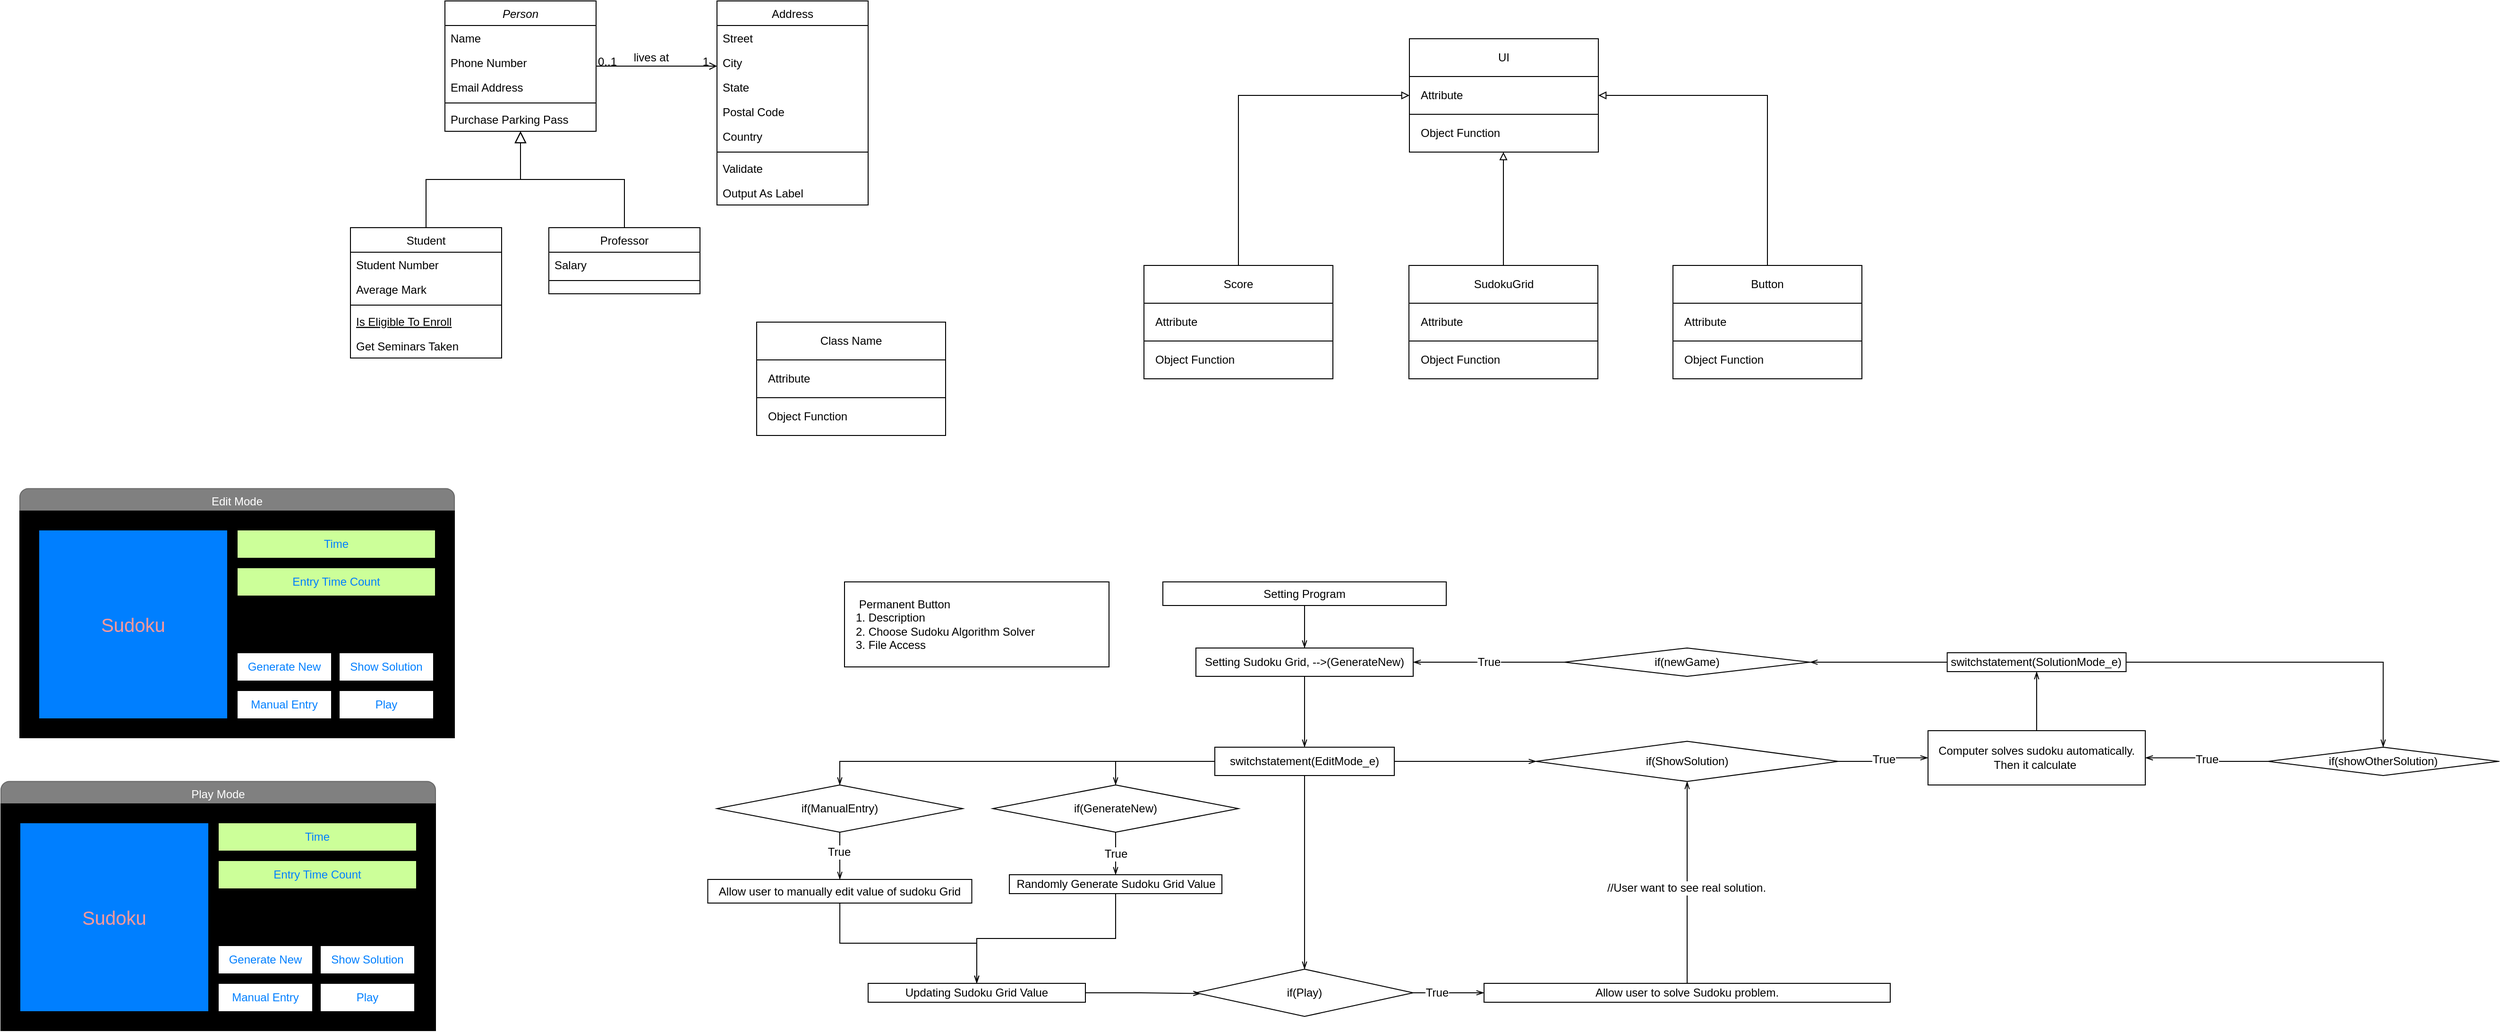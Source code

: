 <mxfile version="17.4.1" type="github">
  <diagram id="C5RBs43oDa-KdzZeNtuy" name="Page-1">
    <mxGraphModel dx="1963" dy="642" grid="1" gridSize="10" guides="1" tooltips="1" connect="1" arrows="1" fold="1" page="1" pageScale="1" pageWidth="827" pageHeight="1169" math="0" shadow="0">
      <root>
        <mxCell id="WIyWlLk6GJQsqaUBKTNV-0" />
        <mxCell id="WIyWlLk6GJQsqaUBKTNV-1" parent="WIyWlLk6GJQsqaUBKTNV-0" />
        <mxCell id="zkfFHV4jXpPFQw0GAbJ--0" value="Person" style="swimlane;fontStyle=2;align=center;verticalAlign=top;childLayout=stackLayout;horizontal=1;startSize=26;horizontalStack=0;resizeParent=1;resizeLast=0;collapsible=1;marginBottom=0;rounded=0;shadow=0;strokeWidth=1;" parent="WIyWlLk6GJQsqaUBKTNV-1" vertex="1">
          <mxGeometry x="220" y="120" width="160" height="138" as="geometry">
            <mxRectangle x="230" y="140" width="160" height="26" as="alternateBounds" />
          </mxGeometry>
        </mxCell>
        <mxCell id="zkfFHV4jXpPFQw0GAbJ--1" value="Name" style="text;align=left;verticalAlign=top;spacingLeft=4;spacingRight=4;overflow=hidden;rotatable=0;points=[[0,0.5],[1,0.5]];portConstraint=eastwest;" parent="zkfFHV4jXpPFQw0GAbJ--0" vertex="1">
          <mxGeometry y="26" width="160" height="26" as="geometry" />
        </mxCell>
        <mxCell id="zkfFHV4jXpPFQw0GAbJ--2" value="Phone Number" style="text;align=left;verticalAlign=top;spacingLeft=4;spacingRight=4;overflow=hidden;rotatable=0;points=[[0,0.5],[1,0.5]];portConstraint=eastwest;rounded=0;shadow=0;html=0;" parent="zkfFHV4jXpPFQw0GAbJ--0" vertex="1">
          <mxGeometry y="52" width="160" height="26" as="geometry" />
        </mxCell>
        <mxCell id="zkfFHV4jXpPFQw0GAbJ--3" value="Email Address" style="text;align=left;verticalAlign=top;spacingLeft=4;spacingRight=4;overflow=hidden;rotatable=0;points=[[0,0.5],[1,0.5]];portConstraint=eastwest;rounded=0;shadow=0;html=0;" parent="zkfFHV4jXpPFQw0GAbJ--0" vertex="1">
          <mxGeometry y="78" width="160" height="26" as="geometry" />
        </mxCell>
        <mxCell id="zkfFHV4jXpPFQw0GAbJ--4" value="" style="line;html=1;strokeWidth=1;align=left;verticalAlign=middle;spacingTop=-1;spacingLeft=3;spacingRight=3;rotatable=0;labelPosition=right;points=[];portConstraint=eastwest;" parent="zkfFHV4jXpPFQw0GAbJ--0" vertex="1">
          <mxGeometry y="104" width="160" height="8" as="geometry" />
        </mxCell>
        <mxCell id="zkfFHV4jXpPFQw0GAbJ--5" value="Purchase Parking Pass" style="text;align=left;verticalAlign=top;spacingLeft=4;spacingRight=4;overflow=hidden;rotatable=0;points=[[0,0.5],[1,0.5]];portConstraint=eastwest;" parent="zkfFHV4jXpPFQw0GAbJ--0" vertex="1">
          <mxGeometry y="112" width="160" height="26" as="geometry" />
        </mxCell>
        <mxCell id="zkfFHV4jXpPFQw0GAbJ--6" value="Student" style="swimlane;fontStyle=0;align=center;verticalAlign=top;childLayout=stackLayout;horizontal=1;startSize=26;horizontalStack=0;resizeParent=1;resizeLast=0;collapsible=1;marginBottom=0;rounded=0;shadow=0;strokeWidth=1;" parent="WIyWlLk6GJQsqaUBKTNV-1" vertex="1">
          <mxGeometry x="120" y="360" width="160" height="138" as="geometry">
            <mxRectangle x="130" y="380" width="160" height="26" as="alternateBounds" />
          </mxGeometry>
        </mxCell>
        <mxCell id="zkfFHV4jXpPFQw0GAbJ--7" value="Student Number" style="text;align=left;verticalAlign=top;spacingLeft=4;spacingRight=4;overflow=hidden;rotatable=0;points=[[0,0.5],[1,0.5]];portConstraint=eastwest;" parent="zkfFHV4jXpPFQw0GAbJ--6" vertex="1">
          <mxGeometry y="26" width="160" height="26" as="geometry" />
        </mxCell>
        <mxCell id="zkfFHV4jXpPFQw0GAbJ--8" value="Average Mark" style="text;align=left;verticalAlign=top;spacingLeft=4;spacingRight=4;overflow=hidden;rotatable=0;points=[[0,0.5],[1,0.5]];portConstraint=eastwest;rounded=0;shadow=0;html=0;" parent="zkfFHV4jXpPFQw0GAbJ--6" vertex="1">
          <mxGeometry y="52" width="160" height="26" as="geometry" />
        </mxCell>
        <mxCell id="zkfFHV4jXpPFQw0GAbJ--9" value="" style="line;html=1;strokeWidth=1;align=left;verticalAlign=middle;spacingTop=-1;spacingLeft=3;spacingRight=3;rotatable=0;labelPosition=right;points=[];portConstraint=eastwest;" parent="zkfFHV4jXpPFQw0GAbJ--6" vertex="1">
          <mxGeometry y="78" width="160" height="8" as="geometry" />
        </mxCell>
        <mxCell id="zkfFHV4jXpPFQw0GAbJ--10" value="Is Eligible To Enroll" style="text;align=left;verticalAlign=top;spacingLeft=4;spacingRight=4;overflow=hidden;rotatable=0;points=[[0,0.5],[1,0.5]];portConstraint=eastwest;fontStyle=4" parent="zkfFHV4jXpPFQw0GAbJ--6" vertex="1">
          <mxGeometry y="86" width="160" height="26" as="geometry" />
        </mxCell>
        <mxCell id="zkfFHV4jXpPFQw0GAbJ--11" value="Get Seminars Taken" style="text;align=left;verticalAlign=top;spacingLeft=4;spacingRight=4;overflow=hidden;rotatable=0;points=[[0,0.5],[1,0.5]];portConstraint=eastwest;" parent="zkfFHV4jXpPFQw0GAbJ--6" vertex="1">
          <mxGeometry y="112" width="160" height="26" as="geometry" />
        </mxCell>
        <mxCell id="zkfFHV4jXpPFQw0GAbJ--12" value="" style="endArrow=block;endSize=10;endFill=0;shadow=0;strokeWidth=1;rounded=0;edgeStyle=elbowEdgeStyle;elbow=vertical;" parent="WIyWlLk6GJQsqaUBKTNV-1" source="zkfFHV4jXpPFQw0GAbJ--6" target="zkfFHV4jXpPFQw0GAbJ--0" edge="1">
          <mxGeometry width="160" relative="1" as="geometry">
            <mxPoint x="200" y="203" as="sourcePoint" />
            <mxPoint x="200" y="203" as="targetPoint" />
          </mxGeometry>
        </mxCell>
        <mxCell id="zkfFHV4jXpPFQw0GAbJ--13" value="Professor" style="swimlane;fontStyle=0;align=center;verticalAlign=top;childLayout=stackLayout;horizontal=1;startSize=26;horizontalStack=0;resizeParent=1;resizeLast=0;collapsible=1;marginBottom=0;rounded=0;shadow=0;strokeWidth=1;" parent="WIyWlLk6GJQsqaUBKTNV-1" vertex="1">
          <mxGeometry x="330" y="360" width="160" height="70" as="geometry">
            <mxRectangle x="340" y="380" width="170" height="26" as="alternateBounds" />
          </mxGeometry>
        </mxCell>
        <mxCell id="zkfFHV4jXpPFQw0GAbJ--14" value="Salary" style="text;align=left;verticalAlign=top;spacingLeft=4;spacingRight=4;overflow=hidden;rotatable=0;points=[[0,0.5],[1,0.5]];portConstraint=eastwest;" parent="zkfFHV4jXpPFQw0GAbJ--13" vertex="1">
          <mxGeometry y="26" width="160" height="26" as="geometry" />
        </mxCell>
        <mxCell id="zkfFHV4jXpPFQw0GAbJ--15" value="" style="line;html=1;strokeWidth=1;align=left;verticalAlign=middle;spacingTop=-1;spacingLeft=3;spacingRight=3;rotatable=0;labelPosition=right;points=[];portConstraint=eastwest;" parent="zkfFHV4jXpPFQw0GAbJ--13" vertex="1">
          <mxGeometry y="52" width="160" height="8" as="geometry" />
        </mxCell>
        <mxCell id="zkfFHV4jXpPFQw0GAbJ--16" value="" style="endArrow=block;endSize=10;endFill=0;shadow=0;strokeWidth=1;rounded=0;edgeStyle=elbowEdgeStyle;elbow=vertical;" parent="WIyWlLk6GJQsqaUBKTNV-1" source="zkfFHV4jXpPFQw0GAbJ--13" target="zkfFHV4jXpPFQw0GAbJ--0" edge="1">
          <mxGeometry width="160" relative="1" as="geometry">
            <mxPoint x="210" y="373" as="sourcePoint" />
            <mxPoint x="310" y="271" as="targetPoint" />
          </mxGeometry>
        </mxCell>
        <mxCell id="zkfFHV4jXpPFQw0GAbJ--17" value="Address" style="swimlane;fontStyle=0;align=center;verticalAlign=top;childLayout=stackLayout;horizontal=1;startSize=26;horizontalStack=0;resizeParent=1;resizeLast=0;collapsible=1;marginBottom=0;rounded=0;shadow=0;strokeWidth=1;" parent="WIyWlLk6GJQsqaUBKTNV-1" vertex="1">
          <mxGeometry x="508" y="120" width="160" height="216" as="geometry">
            <mxRectangle x="550" y="140" width="160" height="26" as="alternateBounds" />
          </mxGeometry>
        </mxCell>
        <mxCell id="zkfFHV4jXpPFQw0GAbJ--18" value="Street" style="text;align=left;verticalAlign=top;spacingLeft=4;spacingRight=4;overflow=hidden;rotatable=0;points=[[0,0.5],[1,0.5]];portConstraint=eastwest;" parent="zkfFHV4jXpPFQw0GAbJ--17" vertex="1">
          <mxGeometry y="26" width="160" height="26" as="geometry" />
        </mxCell>
        <mxCell id="zkfFHV4jXpPFQw0GAbJ--19" value="City" style="text;align=left;verticalAlign=top;spacingLeft=4;spacingRight=4;overflow=hidden;rotatable=0;points=[[0,0.5],[1,0.5]];portConstraint=eastwest;rounded=0;shadow=0;html=0;" parent="zkfFHV4jXpPFQw0GAbJ--17" vertex="1">
          <mxGeometry y="52" width="160" height="26" as="geometry" />
        </mxCell>
        <mxCell id="zkfFHV4jXpPFQw0GAbJ--20" value="State" style="text;align=left;verticalAlign=top;spacingLeft=4;spacingRight=4;overflow=hidden;rotatable=0;points=[[0,0.5],[1,0.5]];portConstraint=eastwest;rounded=0;shadow=0;html=0;" parent="zkfFHV4jXpPFQw0GAbJ--17" vertex="1">
          <mxGeometry y="78" width="160" height="26" as="geometry" />
        </mxCell>
        <mxCell id="zkfFHV4jXpPFQw0GAbJ--21" value="Postal Code" style="text;align=left;verticalAlign=top;spacingLeft=4;spacingRight=4;overflow=hidden;rotatable=0;points=[[0,0.5],[1,0.5]];portConstraint=eastwest;rounded=0;shadow=0;html=0;" parent="zkfFHV4jXpPFQw0GAbJ--17" vertex="1">
          <mxGeometry y="104" width="160" height="26" as="geometry" />
        </mxCell>
        <mxCell id="zkfFHV4jXpPFQw0GAbJ--22" value="Country" style="text;align=left;verticalAlign=top;spacingLeft=4;spacingRight=4;overflow=hidden;rotatable=0;points=[[0,0.5],[1,0.5]];portConstraint=eastwest;rounded=0;shadow=0;html=0;" parent="zkfFHV4jXpPFQw0GAbJ--17" vertex="1">
          <mxGeometry y="130" width="160" height="26" as="geometry" />
        </mxCell>
        <mxCell id="zkfFHV4jXpPFQw0GAbJ--23" value="" style="line;html=1;strokeWidth=1;align=left;verticalAlign=middle;spacingTop=-1;spacingLeft=3;spacingRight=3;rotatable=0;labelPosition=right;points=[];portConstraint=eastwest;" parent="zkfFHV4jXpPFQw0GAbJ--17" vertex="1">
          <mxGeometry y="156" width="160" height="8" as="geometry" />
        </mxCell>
        <mxCell id="zkfFHV4jXpPFQw0GAbJ--24" value="Validate" style="text;align=left;verticalAlign=top;spacingLeft=4;spacingRight=4;overflow=hidden;rotatable=0;points=[[0,0.5],[1,0.5]];portConstraint=eastwest;" parent="zkfFHV4jXpPFQw0GAbJ--17" vertex="1">
          <mxGeometry y="164" width="160" height="26" as="geometry" />
        </mxCell>
        <mxCell id="zkfFHV4jXpPFQw0GAbJ--25" value="Output As Label" style="text;align=left;verticalAlign=top;spacingLeft=4;spacingRight=4;overflow=hidden;rotatable=0;points=[[0,0.5],[1,0.5]];portConstraint=eastwest;" parent="zkfFHV4jXpPFQw0GAbJ--17" vertex="1">
          <mxGeometry y="190" width="160" height="26" as="geometry" />
        </mxCell>
        <mxCell id="zkfFHV4jXpPFQw0GAbJ--26" value="" style="endArrow=open;shadow=0;strokeWidth=1;rounded=0;endFill=1;edgeStyle=elbowEdgeStyle;elbow=vertical;" parent="WIyWlLk6GJQsqaUBKTNV-1" source="zkfFHV4jXpPFQw0GAbJ--0" target="zkfFHV4jXpPFQw0GAbJ--17" edge="1">
          <mxGeometry x="0.5" y="41" relative="1" as="geometry">
            <mxPoint x="380" y="192" as="sourcePoint" />
            <mxPoint x="540" y="192" as="targetPoint" />
            <mxPoint x="-40" y="32" as="offset" />
          </mxGeometry>
        </mxCell>
        <mxCell id="zkfFHV4jXpPFQw0GAbJ--27" value="0..1" style="resizable=0;align=left;verticalAlign=bottom;labelBackgroundColor=none;fontSize=12;" parent="zkfFHV4jXpPFQw0GAbJ--26" connectable="0" vertex="1">
          <mxGeometry x="-1" relative="1" as="geometry">
            <mxPoint y="4" as="offset" />
          </mxGeometry>
        </mxCell>
        <mxCell id="zkfFHV4jXpPFQw0GAbJ--28" value="1" style="resizable=0;align=right;verticalAlign=bottom;labelBackgroundColor=none;fontSize=12;" parent="zkfFHV4jXpPFQw0GAbJ--26" connectable="0" vertex="1">
          <mxGeometry x="1" relative="1" as="geometry">
            <mxPoint x="-7" y="4" as="offset" />
          </mxGeometry>
        </mxCell>
        <mxCell id="zkfFHV4jXpPFQw0GAbJ--29" value="lives at" style="text;html=1;resizable=0;points=[];;align=center;verticalAlign=middle;labelBackgroundColor=none;rounded=0;shadow=0;strokeWidth=1;fontSize=12;" parent="zkfFHV4jXpPFQw0GAbJ--26" vertex="1" connectable="0">
          <mxGeometry x="0.5" y="49" relative="1" as="geometry">
            <mxPoint x="-38" y="40" as="offset" />
          </mxGeometry>
        </mxCell>
        <mxCell id="P9mcN9a8yqLOft1SeJQN-4" value="" style="group" vertex="1" connectable="0" parent="WIyWlLk6GJQsqaUBKTNV-1">
          <mxGeometry x="550" y="460" width="200" height="120" as="geometry" />
        </mxCell>
        <mxCell id="P9mcN9a8yqLOft1SeJQN-1" value="Class Name" style="rounded=0;whiteSpace=wrap;html=1;" vertex="1" parent="P9mcN9a8yqLOft1SeJQN-4">
          <mxGeometry width="200" height="40" as="geometry" />
        </mxCell>
        <mxCell id="P9mcN9a8yqLOft1SeJQN-2" value="Attribute" style="rounded=0;whiteSpace=wrap;html=1;align=left;spacingLeft=10;" vertex="1" parent="P9mcN9a8yqLOft1SeJQN-4">
          <mxGeometry y="40" width="200" height="40" as="geometry" />
        </mxCell>
        <mxCell id="P9mcN9a8yqLOft1SeJQN-3" value="Object Function" style="rounded=0;whiteSpace=wrap;html=1;align=left;spacingLeft=10;" vertex="1" parent="P9mcN9a8yqLOft1SeJQN-4">
          <mxGeometry y="80" width="200" height="40" as="geometry" />
        </mxCell>
        <mxCell id="P9mcN9a8yqLOft1SeJQN-5" value="" style="group" vertex="1" connectable="0" parent="WIyWlLk6GJQsqaUBKTNV-1">
          <mxGeometry x="1241" y="160" width="200" height="120" as="geometry" />
        </mxCell>
        <mxCell id="P9mcN9a8yqLOft1SeJQN-6" value="UI" style="rounded=0;whiteSpace=wrap;html=1;" vertex="1" parent="P9mcN9a8yqLOft1SeJQN-5">
          <mxGeometry width="200" height="40" as="geometry" />
        </mxCell>
        <mxCell id="P9mcN9a8yqLOft1SeJQN-7" value="Attribute" style="rounded=0;whiteSpace=wrap;html=1;align=left;spacingLeft=10;" vertex="1" parent="P9mcN9a8yqLOft1SeJQN-5">
          <mxGeometry y="40" width="200" height="40" as="geometry" />
        </mxCell>
        <mxCell id="P9mcN9a8yqLOft1SeJQN-8" value="Object Function" style="rounded=0;whiteSpace=wrap;html=1;align=left;spacingLeft=10;" vertex="1" parent="P9mcN9a8yqLOft1SeJQN-5">
          <mxGeometry y="80" width="200" height="40" as="geometry" />
        </mxCell>
        <mxCell id="P9mcN9a8yqLOft1SeJQN-12" value="" style="group" vertex="1" connectable="0" parent="WIyWlLk6GJQsqaUBKTNV-1">
          <mxGeometry x="960" y="400" width="200" height="120" as="geometry" />
        </mxCell>
        <mxCell id="P9mcN9a8yqLOft1SeJQN-13" value="Score" style="rounded=0;whiteSpace=wrap;html=1;" vertex="1" parent="P9mcN9a8yqLOft1SeJQN-12">
          <mxGeometry width="200" height="40" as="geometry" />
        </mxCell>
        <mxCell id="P9mcN9a8yqLOft1SeJQN-14" value="Attribute" style="rounded=0;whiteSpace=wrap;html=1;align=left;spacingLeft=10;" vertex="1" parent="P9mcN9a8yqLOft1SeJQN-12">
          <mxGeometry y="40" width="200" height="40" as="geometry" />
        </mxCell>
        <mxCell id="P9mcN9a8yqLOft1SeJQN-15" value="Object Function" style="rounded=0;whiteSpace=wrap;html=1;align=left;spacingLeft=10;" vertex="1" parent="P9mcN9a8yqLOft1SeJQN-12">
          <mxGeometry y="80" width="200" height="40" as="geometry" />
        </mxCell>
        <mxCell id="P9mcN9a8yqLOft1SeJQN-17" value="" style="group" vertex="1" connectable="0" parent="WIyWlLk6GJQsqaUBKTNV-1">
          <mxGeometry x="1520" y="400" width="200" height="120" as="geometry" />
        </mxCell>
        <mxCell id="P9mcN9a8yqLOft1SeJQN-18" value="Button" style="rounded=0;whiteSpace=wrap;html=1;" vertex="1" parent="P9mcN9a8yqLOft1SeJQN-17">
          <mxGeometry width="200" height="40" as="geometry" />
        </mxCell>
        <mxCell id="P9mcN9a8yqLOft1SeJQN-19" value="Attribute" style="rounded=0;whiteSpace=wrap;html=1;align=left;spacingLeft=10;" vertex="1" parent="P9mcN9a8yqLOft1SeJQN-17">
          <mxGeometry y="40" width="200" height="40" as="geometry" />
        </mxCell>
        <mxCell id="P9mcN9a8yqLOft1SeJQN-20" value="Object Function" style="rounded=0;whiteSpace=wrap;html=1;align=left;spacingLeft=10;" vertex="1" parent="P9mcN9a8yqLOft1SeJQN-17">
          <mxGeometry y="80" width="200" height="40" as="geometry" />
        </mxCell>
        <mxCell id="P9mcN9a8yqLOft1SeJQN-21" value="" style="group" vertex="1" connectable="0" parent="WIyWlLk6GJQsqaUBKTNV-1">
          <mxGeometry x="1240.5" y="400" width="200" height="120" as="geometry" />
        </mxCell>
        <mxCell id="P9mcN9a8yqLOft1SeJQN-22" value="SudokuGrid" style="rounded=0;whiteSpace=wrap;html=1;" vertex="1" parent="P9mcN9a8yqLOft1SeJQN-21">
          <mxGeometry width="200" height="40" as="geometry" />
        </mxCell>
        <mxCell id="P9mcN9a8yqLOft1SeJQN-23" value="Attribute" style="rounded=0;whiteSpace=wrap;html=1;align=left;spacingLeft=10;" vertex="1" parent="P9mcN9a8yqLOft1SeJQN-21">
          <mxGeometry y="40" width="200" height="40" as="geometry" />
        </mxCell>
        <mxCell id="P9mcN9a8yqLOft1SeJQN-24" value="Object Function" style="rounded=0;whiteSpace=wrap;html=1;align=left;spacingLeft=10;" vertex="1" parent="P9mcN9a8yqLOft1SeJQN-21">
          <mxGeometry y="80" width="200" height="40" as="geometry" />
        </mxCell>
        <mxCell id="P9mcN9a8yqLOft1SeJQN-26" style="edgeStyle=orthogonalEdgeStyle;rounded=0;orthogonalLoop=1;jettySize=auto;html=1;fontSize=20;startArrow=block;startFill=0;endArrow=none;endFill=0;" edge="1" parent="WIyWlLk6GJQsqaUBKTNV-1" source="P9mcN9a8yqLOft1SeJQN-7" target="P9mcN9a8yqLOft1SeJQN-13">
          <mxGeometry relative="1" as="geometry" />
        </mxCell>
        <mxCell id="P9mcN9a8yqLOft1SeJQN-27" style="edgeStyle=orthogonalEdgeStyle;rounded=0;orthogonalLoop=1;jettySize=auto;html=1;fontSize=20;startArrow=none;startFill=0;endArrow=block;endFill=0;" edge="1" parent="WIyWlLk6GJQsqaUBKTNV-1" source="P9mcN9a8yqLOft1SeJQN-22">
          <mxGeometry relative="1" as="geometry">
            <mxPoint x="1340.5" y="280" as="targetPoint" />
          </mxGeometry>
        </mxCell>
        <mxCell id="P9mcN9a8yqLOft1SeJQN-28" style="edgeStyle=orthogonalEdgeStyle;rounded=0;orthogonalLoop=1;jettySize=auto;html=1;entryX=1;entryY=0.5;entryDx=0;entryDy=0;fontSize=20;startArrow=none;startFill=0;endArrow=block;endFill=0;exitX=0.5;exitY=0;exitDx=0;exitDy=0;" edge="1" parent="WIyWlLk6GJQsqaUBKTNV-1" source="P9mcN9a8yqLOft1SeJQN-18" target="P9mcN9a8yqLOft1SeJQN-7">
          <mxGeometry relative="1" as="geometry" />
        </mxCell>
        <mxCell id="P9mcN9a8yqLOft1SeJQN-33" value="" style="edgeStyle=orthogonalEdgeStyle;rounded=0;orthogonalLoop=1;jettySize=auto;html=1;fontSize=12;startArrow=none;startFill=0;endArrow=openThin;endFill=0;" edge="1" parent="WIyWlLk6GJQsqaUBKTNV-1" source="P9mcN9a8yqLOft1SeJQN-30" target="P9mcN9a8yqLOft1SeJQN-32">
          <mxGeometry relative="1" as="geometry" />
        </mxCell>
        <mxCell id="P9mcN9a8yqLOft1SeJQN-30" value="Setting Program" style="rounded=0;whiteSpace=wrap;html=1;fontSize=12;" vertex="1" parent="WIyWlLk6GJQsqaUBKTNV-1">
          <mxGeometry x="980" y="735" width="300" height="25" as="geometry" />
        </mxCell>
        <mxCell id="P9mcN9a8yqLOft1SeJQN-43" value="" style="edgeStyle=orthogonalEdgeStyle;rounded=0;orthogonalLoop=1;jettySize=auto;html=1;fontSize=12;startArrow=none;startFill=0;endArrow=openThin;endFill=0;" edge="1" parent="WIyWlLk6GJQsqaUBKTNV-1" source="P9mcN9a8yqLOft1SeJQN-32" target="P9mcN9a8yqLOft1SeJQN-42">
          <mxGeometry relative="1" as="geometry" />
        </mxCell>
        <mxCell id="P9mcN9a8yqLOft1SeJQN-32" value="Setting Sudoku Grid, --&amp;gt;(GenerateNew)" style="whiteSpace=wrap;html=1;rounded=0;" vertex="1" parent="WIyWlLk6GJQsqaUBKTNV-1">
          <mxGeometry x="1015" y="805" width="230" height="30" as="geometry" />
        </mxCell>
        <mxCell id="P9mcN9a8yqLOft1SeJQN-45" value="" style="edgeStyle=orthogonalEdgeStyle;rounded=0;orthogonalLoop=1;jettySize=auto;html=1;fontSize=12;startArrow=none;startFill=0;endArrow=openThin;endFill=0;exitX=0;exitY=0.5;exitDx=0;exitDy=0;" edge="1" parent="WIyWlLk6GJQsqaUBKTNV-1" source="P9mcN9a8yqLOft1SeJQN-42" target="P9mcN9a8yqLOft1SeJQN-44">
          <mxGeometry relative="1" as="geometry" />
        </mxCell>
        <mxCell id="P9mcN9a8yqLOft1SeJQN-47" value="" style="edgeStyle=orthogonalEdgeStyle;rounded=0;orthogonalLoop=1;jettySize=auto;html=1;fontSize=12;startArrow=none;startFill=0;endArrow=openThin;endFill=0;" edge="1" parent="WIyWlLk6GJQsqaUBKTNV-1" source="P9mcN9a8yqLOft1SeJQN-42" target="P9mcN9a8yqLOft1SeJQN-46">
          <mxGeometry relative="1" as="geometry" />
        </mxCell>
        <mxCell id="P9mcN9a8yqLOft1SeJQN-59" value="" style="edgeStyle=orthogonalEdgeStyle;rounded=0;orthogonalLoop=1;jettySize=auto;html=1;fontSize=12;startArrow=none;startFill=0;endArrow=openThin;endFill=0;" edge="1" parent="WIyWlLk6GJQsqaUBKTNV-1" source="P9mcN9a8yqLOft1SeJQN-42" target="P9mcN9a8yqLOft1SeJQN-58">
          <mxGeometry relative="1" as="geometry" />
        </mxCell>
        <mxCell id="P9mcN9a8yqLOft1SeJQN-67" value="" style="edgeStyle=orthogonalEdgeStyle;rounded=0;orthogonalLoop=1;jettySize=auto;html=1;fontSize=12;startArrow=none;startFill=0;endArrow=openThin;endFill=0;" edge="1" parent="WIyWlLk6GJQsqaUBKTNV-1" source="P9mcN9a8yqLOft1SeJQN-42" target="P9mcN9a8yqLOft1SeJQN-66">
          <mxGeometry relative="1" as="geometry" />
        </mxCell>
        <mxCell id="P9mcN9a8yqLOft1SeJQN-42" value="switchstatement(EditMode_e)" style="whiteSpace=wrap;html=1;rounded=0;" vertex="1" parent="WIyWlLk6GJQsqaUBKTNV-1">
          <mxGeometry x="1035" y="910" width="190" height="30" as="geometry" />
        </mxCell>
        <mxCell id="P9mcN9a8yqLOft1SeJQN-51" value="True" style="edgeStyle=orthogonalEdgeStyle;rounded=0;orthogonalLoop=1;jettySize=auto;html=1;fontSize=12;startArrow=none;startFill=0;endArrow=openThin;endFill=0;" edge="1" parent="WIyWlLk6GJQsqaUBKTNV-1" source="P9mcN9a8yqLOft1SeJQN-44" target="P9mcN9a8yqLOft1SeJQN-50">
          <mxGeometry relative="1" as="geometry" />
        </mxCell>
        <mxCell id="P9mcN9a8yqLOft1SeJQN-44" value="if(GenerateNew)" style="rhombus;whiteSpace=wrap;html=1;rounded=0;" vertex="1" parent="WIyWlLk6GJQsqaUBKTNV-1">
          <mxGeometry x="800" y="950" width="260" height="50" as="geometry" />
        </mxCell>
        <mxCell id="P9mcN9a8yqLOft1SeJQN-53" value="" style="edgeStyle=orthogonalEdgeStyle;rounded=0;orthogonalLoop=1;jettySize=auto;html=1;fontSize=12;startArrow=none;startFill=0;endArrow=openThin;endFill=0;" edge="1" parent="WIyWlLk6GJQsqaUBKTNV-1" source="P9mcN9a8yqLOft1SeJQN-46" target="P9mcN9a8yqLOft1SeJQN-52">
          <mxGeometry relative="1" as="geometry" />
        </mxCell>
        <mxCell id="P9mcN9a8yqLOft1SeJQN-64" value="True" style="edgeLabel;html=1;align=center;verticalAlign=middle;resizable=0;points=[];fontSize=12;" vertex="1" connectable="0" parent="P9mcN9a8yqLOft1SeJQN-53">
          <mxGeometry x="-0.185" y="-1" relative="1" as="geometry">
            <mxPoint as="offset" />
          </mxGeometry>
        </mxCell>
        <mxCell id="P9mcN9a8yqLOft1SeJQN-46" value="if(ManualEntry)" style="rhombus;whiteSpace=wrap;html=1;rounded=0;" vertex="1" parent="WIyWlLk6GJQsqaUBKTNV-1">
          <mxGeometry x="508" y="950" width="260" height="50" as="geometry" />
        </mxCell>
        <mxCell id="P9mcN9a8yqLOft1SeJQN-49" value="" style="group" vertex="1" connectable="0" parent="WIyWlLk6GJQsqaUBKTNV-1">
          <mxGeometry x="-230" y="660" width="460" height="240" as="geometry" />
        </mxCell>
        <mxCell id="P9mcN9a8yqLOft1SeJQN-74" value="Edit Mode" style="rounded=1;whiteSpace=wrap;html=1;fontSize=12;fillColor=#808080;fontColor=#FFFFFF;strokeColor=#666666;verticalAlign=top;" vertex="1" parent="P9mcN9a8yqLOft1SeJQN-49">
          <mxGeometry y="-23.75" width="460" height="60" as="geometry" />
        </mxCell>
        <mxCell id="B90FuW63Qu4j7vBEfolB-0" value="" style="rounded=0;whiteSpace=wrap;html=1;fillColor=#000000;" parent="P9mcN9a8yqLOft1SeJQN-49" vertex="1">
          <mxGeometry width="460" height="240" as="geometry" />
        </mxCell>
        <mxCell id="B90FuW63Qu4j7vBEfolB-2" value="Sudoku" style="whiteSpace=wrap;html=1;aspect=fixed;fillColor=#007FFF;fontColor=#FF9999;fontSize=20;" parent="P9mcN9a8yqLOft1SeJQN-49" vertex="1">
          <mxGeometry x="20" y="20" width="200" height="200" as="geometry" />
        </mxCell>
        <mxCell id="B90FuW63Qu4j7vBEfolB-3" value="Manual Entry" style="rounded=0;whiteSpace=wrap;html=1;fontColor=#007FFF;fillColor=#FFFFFF;" parent="P9mcN9a8yqLOft1SeJQN-49" vertex="1">
          <mxGeometry x="230" y="190" width="100" height="30" as="geometry" />
        </mxCell>
        <mxCell id="B90FuW63Qu4j7vBEfolB-5" value="Play" style="rounded=0;whiteSpace=wrap;html=1;fontColor=#007FFF;fillColor=#FFFFFF;" parent="P9mcN9a8yqLOft1SeJQN-49" vertex="1">
          <mxGeometry x="338" y="190" width="100" height="30" as="geometry" />
        </mxCell>
        <mxCell id="B90FuW63Qu4j7vBEfolB-6" value="Time" style="rounded=0;whiteSpace=wrap;html=1;fontSize=12;fontColor=#007FFF;fillColor=#CCFF99;" parent="P9mcN9a8yqLOft1SeJQN-49" vertex="1">
          <mxGeometry x="230" y="20" width="210" height="30" as="geometry" />
        </mxCell>
        <mxCell id="B90FuW63Qu4j7vBEfolB-8" value="Generate New" style="rounded=0;whiteSpace=wrap;html=1;fontColor=#007FFF;fillColor=#FFFFFF;" parent="P9mcN9a8yqLOft1SeJQN-49" vertex="1">
          <mxGeometry x="230" y="150" width="100" height="30" as="geometry" />
        </mxCell>
        <mxCell id="B90FuW63Qu4j7vBEfolB-10" value="Show Solution" style="rounded=0;whiteSpace=wrap;html=1;fontColor=#007FFF;fillColor=#FFFFFF;" parent="P9mcN9a8yqLOft1SeJQN-49" vertex="1">
          <mxGeometry x="338" y="150" width="100" height="30" as="geometry" />
        </mxCell>
        <mxCell id="B90FuW63Qu4j7vBEfolB-12" value="Entry Time Count" style="rounded=0;whiteSpace=wrap;html=1;fontSize=12;fontColor=#007FFF;fillColor=#CCFF99;" parent="P9mcN9a8yqLOft1SeJQN-49" vertex="1">
          <mxGeometry x="230" y="60" width="210" height="30" as="geometry" />
        </mxCell>
        <mxCell id="P9mcN9a8yqLOft1SeJQN-57" style="edgeStyle=orthogonalEdgeStyle;rounded=0;orthogonalLoop=1;jettySize=auto;html=1;entryX=0.5;entryY=0;entryDx=0;entryDy=0;fontSize=12;startArrow=none;startFill=0;endArrow=openThin;endFill=0;" edge="1" parent="WIyWlLk6GJQsqaUBKTNV-1" source="P9mcN9a8yqLOft1SeJQN-50" target="P9mcN9a8yqLOft1SeJQN-54">
          <mxGeometry relative="1" as="geometry" />
        </mxCell>
        <mxCell id="P9mcN9a8yqLOft1SeJQN-50" value="Randomly Generate Sudoku Grid Value" style="whiteSpace=wrap;html=1;rounded=0;" vertex="1" parent="WIyWlLk6GJQsqaUBKTNV-1">
          <mxGeometry x="817.5" y="1045" width="225" height="20" as="geometry" />
        </mxCell>
        <mxCell id="P9mcN9a8yqLOft1SeJQN-55" value="" style="edgeStyle=orthogonalEdgeStyle;rounded=0;orthogonalLoop=1;jettySize=auto;html=1;fontSize=12;startArrow=none;startFill=0;endArrow=openThin;endFill=0;" edge="1" parent="WIyWlLk6GJQsqaUBKTNV-1" source="P9mcN9a8yqLOft1SeJQN-52" target="P9mcN9a8yqLOft1SeJQN-54">
          <mxGeometry relative="1" as="geometry" />
        </mxCell>
        <mxCell id="P9mcN9a8yqLOft1SeJQN-52" value="Allow user to manually edit value of sudoku Grid" style="whiteSpace=wrap;html=1;rounded=0;" vertex="1" parent="WIyWlLk6GJQsqaUBKTNV-1">
          <mxGeometry x="498.25" y="1050" width="279.5" height="25" as="geometry" />
        </mxCell>
        <mxCell id="P9mcN9a8yqLOft1SeJQN-60" style="edgeStyle=orthogonalEdgeStyle;rounded=0;orthogonalLoop=1;jettySize=auto;html=1;entryX=0.023;entryY=0.516;entryDx=0;entryDy=0;entryPerimeter=0;fontSize=12;startArrow=none;startFill=0;endArrow=openThin;endFill=0;" edge="1" parent="WIyWlLk6GJQsqaUBKTNV-1" source="P9mcN9a8yqLOft1SeJQN-54" target="P9mcN9a8yqLOft1SeJQN-58">
          <mxGeometry relative="1" as="geometry" />
        </mxCell>
        <mxCell id="P9mcN9a8yqLOft1SeJQN-54" value="Updating Sudoku Grid Value" style="whiteSpace=wrap;html=1;rounded=0;" vertex="1" parent="WIyWlLk6GJQsqaUBKTNV-1">
          <mxGeometry x="668" y="1160" width="230" height="20" as="geometry" />
        </mxCell>
        <mxCell id="P9mcN9a8yqLOft1SeJQN-63" value="" style="edgeStyle=orthogonalEdgeStyle;rounded=0;orthogonalLoop=1;jettySize=auto;html=1;fontSize=12;startArrow=none;startFill=0;endArrow=openThin;endFill=0;" edge="1" parent="WIyWlLk6GJQsqaUBKTNV-1" source="P9mcN9a8yqLOft1SeJQN-58" target="P9mcN9a8yqLOft1SeJQN-62">
          <mxGeometry relative="1" as="geometry" />
        </mxCell>
        <mxCell id="P9mcN9a8yqLOft1SeJQN-65" value="True" style="edgeLabel;html=1;align=center;verticalAlign=middle;resizable=0;points=[];fontSize=12;" vertex="1" connectable="0" parent="P9mcN9a8yqLOft1SeJQN-63">
          <mxGeometry x="-0.339" relative="1" as="geometry">
            <mxPoint as="offset" />
          </mxGeometry>
        </mxCell>
        <mxCell id="P9mcN9a8yqLOft1SeJQN-58" value="if(Play)" style="rhombus;whiteSpace=wrap;html=1;rounded=0;" vertex="1" parent="WIyWlLk6GJQsqaUBKTNV-1">
          <mxGeometry x="1015" y="1145" width="230" height="50" as="geometry" />
        </mxCell>
        <mxCell id="P9mcN9a8yqLOft1SeJQN-68" style="edgeStyle=orthogonalEdgeStyle;rounded=0;orthogonalLoop=1;jettySize=auto;html=1;entryX=0.5;entryY=1;entryDx=0;entryDy=0;fontSize=12;startArrow=none;startFill=0;endArrow=openThin;endFill=0;" edge="1" parent="WIyWlLk6GJQsqaUBKTNV-1" source="P9mcN9a8yqLOft1SeJQN-62" target="P9mcN9a8yqLOft1SeJQN-66">
          <mxGeometry relative="1" as="geometry" />
        </mxCell>
        <mxCell id="P9mcN9a8yqLOft1SeJQN-69" value="//User want to see real solution." style="edgeLabel;html=1;align=center;verticalAlign=middle;resizable=0;points=[];fontSize=12;" vertex="1" connectable="0" parent="P9mcN9a8yqLOft1SeJQN-68">
          <mxGeometry x="-0.053" y="1" relative="1" as="geometry">
            <mxPoint as="offset" />
          </mxGeometry>
        </mxCell>
        <mxCell id="P9mcN9a8yqLOft1SeJQN-62" value="&lt;span&gt;Allow user to solve Sudoku problem.&lt;/span&gt;" style="whiteSpace=wrap;html=1;rounded=0;" vertex="1" parent="WIyWlLk6GJQsqaUBKTNV-1">
          <mxGeometry x="1320" y="1160" width="430" height="20" as="geometry" />
        </mxCell>
        <mxCell id="P9mcN9a8yqLOft1SeJQN-71" value="True" style="edgeStyle=orthogonalEdgeStyle;rounded=0;orthogonalLoop=1;jettySize=auto;html=1;fontSize=12;startArrow=none;startFill=0;endArrow=openThin;endFill=0;" edge="1" parent="WIyWlLk6GJQsqaUBKTNV-1" source="P9mcN9a8yqLOft1SeJQN-66" target="P9mcN9a8yqLOft1SeJQN-70">
          <mxGeometry relative="1" as="geometry" />
        </mxCell>
        <mxCell id="P9mcN9a8yqLOft1SeJQN-66" value="if(ShowSolution)" style="rhombus;whiteSpace=wrap;html=1;rounded=0;" vertex="1" parent="WIyWlLk6GJQsqaUBKTNV-1">
          <mxGeometry x="1375" y="903.75" width="320" height="42.5" as="geometry" />
        </mxCell>
        <mxCell id="P9mcN9a8yqLOft1SeJQN-92" value="" style="edgeStyle=orthogonalEdgeStyle;rounded=0;orthogonalLoop=1;jettySize=auto;html=1;fontSize=12;fontColor=#FFFFFF;startArrow=none;startFill=0;endArrow=openThin;endFill=0;" edge="1" parent="WIyWlLk6GJQsqaUBKTNV-1" source="P9mcN9a8yqLOft1SeJQN-70" target="P9mcN9a8yqLOft1SeJQN-91">
          <mxGeometry relative="1" as="geometry" />
        </mxCell>
        <mxCell id="P9mcN9a8yqLOft1SeJQN-70" value="Computer solves sudoku automatically.&lt;br&gt;Then it calculate&amp;nbsp;" style="whiteSpace=wrap;html=1;rounded=0;" vertex="1" parent="WIyWlLk6GJQsqaUBKTNV-1">
          <mxGeometry x="1790" y="892.5" width="230" height="57.5" as="geometry" />
        </mxCell>
        <mxCell id="P9mcN9a8yqLOft1SeJQN-75" value="" style="group" vertex="1" connectable="0" parent="WIyWlLk6GJQsqaUBKTNV-1">
          <mxGeometry x="-250" y="970" width="460" height="240" as="geometry" />
        </mxCell>
        <mxCell id="P9mcN9a8yqLOft1SeJQN-76" value="Play Mode" style="rounded=1;whiteSpace=wrap;html=1;fontSize=12;fillColor=#808080;fontColor=#FFFFFF;strokeColor=#666666;verticalAlign=top;" vertex="1" parent="P9mcN9a8yqLOft1SeJQN-75">
          <mxGeometry y="-23.75" width="460" height="60" as="geometry" />
        </mxCell>
        <mxCell id="P9mcN9a8yqLOft1SeJQN-77" value="" style="rounded=0;whiteSpace=wrap;html=1;fillColor=#000000;" vertex="1" parent="P9mcN9a8yqLOft1SeJQN-75">
          <mxGeometry width="460" height="240" as="geometry" />
        </mxCell>
        <mxCell id="P9mcN9a8yqLOft1SeJQN-78" value="Sudoku" style="whiteSpace=wrap;html=1;aspect=fixed;fillColor=#007FFF;fontColor=#FF9999;fontSize=20;" vertex="1" parent="P9mcN9a8yqLOft1SeJQN-75">
          <mxGeometry x="20" y="20" width="200" height="200" as="geometry" />
        </mxCell>
        <mxCell id="P9mcN9a8yqLOft1SeJQN-79" value="Manual Entry" style="rounded=0;whiteSpace=wrap;html=1;fontColor=#007FFF;fillColor=#FFFFFF;" vertex="1" parent="P9mcN9a8yqLOft1SeJQN-75">
          <mxGeometry x="230" y="190" width="100" height="30" as="geometry" />
        </mxCell>
        <mxCell id="P9mcN9a8yqLOft1SeJQN-80" value="Play" style="rounded=0;whiteSpace=wrap;html=1;fontColor=#007FFF;fillColor=#FFFFFF;" vertex="1" parent="P9mcN9a8yqLOft1SeJQN-75">
          <mxGeometry x="338" y="190" width="100" height="30" as="geometry" />
        </mxCell>
        <mxCell id="P9mcN9a8yqLOft1SeJQN-81" value="Time" style="rounded=0;whiteSpace=wrap;html=1;fontSize=12;fontColor=#007FFF;fillColor=#CCFF99;" vertex="1" parent="P9mcN9a8yqLOft1SeJQN-75">
          <mxGeometry x="230" y="20" width="210" height="30" as="geometry" />
        </mxCell>
        <mxCell id="P9mcN9a8yqLOft1SeJQN-82" value="Generate New" style="rounded=0;whiteSpace=wrap;html=1;fontColor=#007FFF;fillColor=#FFFFFF;" vertex="1" parent="P9mcN9a8yqLOft1SeJQN-75">
          <mxGeometry x="230" y="150" width="100" height="30" as="geometry" />
        </mxCell>
        <mxCell id="P9mcN9a8yqLOft1SeJQN-83" value="Show Solution" style="rounded=0;whiteSpace=wrap;html=1;fontColor=#007FFF;fillColor=#FFFFFF;" vertex="1" parent="P9mcN9a8yqLOft1SeJQN-75">
          <mxGeometry x="338" y="150" width="100" height="30" as="geometry" />
        </mxCell>
        <mxCell id="P9mcN9a8yqLOft1SeJQN-84" value="Entry Time Count" style="rounded=0;whiteSpace=wrap;html=1;fontSize=12;fontColor=#007FFF;fillColor=#CCFF99;" vertex="1" parent="P9mcN9a8yqLOft1SeJQN-75">
          <mxGeometry x="230" y="60" width="210" height="30" as="geometry" />
        </mxCell>
        <mxCell id="P9mcN9a8yqLOft1SeJQN-94" value="" style="edgeStyle=orthogonalEdgeStyle;rounded=0;orthogonalLoop=1;jettySize=auto;html=1;fontSize=12;fontColor=#FFFFFF;startArrow=none;startFill=0;endArrow=openThin;endFill=0;" edge="1" parent="WIyWlLk6GJQsqaUBKTNV-1" source="P9mcN9a8yqLOft1SeJQN-91" target="P9mcN9a8yqLOft1SeJQN-93">
          <mxGeometry relative="1" as="geometry" />
        </mxCell>
        <mxCell id="P9mcN9a8yqLOft1SeJQN-97" value="" style="edgeStyle=orthogonalEdgeStyle;rounded=0;orthogonalLoop=1;jettySize=auto;html=1;fontSize=12;fontColor=#000000;startArrow=none;startFill=0;endArrow=openThin;endFill=0;" edge="1" parent="WIyWlLk6GJQsqaUBKTNV-1" source="P9mcN9a8yqLOft1SeJQN-91" target="P9mcN9a8yqLOft1SeJQN-96">
          <mxGeometry relative="1" as="geometry" />
        </mxCell>
        <mxCell id="P9mcN9a8yqLOft1SeJQN-91" value="switchstatement(SolutionMode_e)" style="whiteSpace=wrap;html=1;rounded=0;" vertex="1" parent="WIyWlLk6GJQsqaUBKTNV-1">
          <mxGeometry x="1810.31" y="810" width="189.38" height="20" as="geometry" />
        </mxCell>
        <mxCell id="P9mcN9a8yqLOft1SeJQN-95" value="&lt;font color=&quot;#000000&quot;&gt;&lt;span&gt;True&lt;/span&gt;&lt;/font&gt;" style="edgeStyle=orthogonalEdgeStyle;rounded=0;orthogonalLoop=1;jettySize=auto;html=1;entryX=1;entryY=0.5;entryDx=0;entryDy=0;fontSize=12;fontColor=#FFFFFF;startArrow=none;startFill=0;endArrow=openThin;endFill=0;" edge="1" parent="WIyWlLk6GJQsqaUBKTNV-1" source="P9mcN9a8yqLOft1SeJQN-93" target="P9mcN9a8yqLOft1SeJQN-32">
          <mxGeometry relative="1" as="geometry" />
        </mxCell>
        <mxCell id="P9mcN9a8yqLOft1SeJQN-93" value="if(newGame)" style="rhombus;whiteSpace=wrap;html=1;rounded=0;" vertex="1" parent="WIyWlLk6GJQsqaUBKTNV-1">
          <mxGeometry x="1405" y="805" width="260" height="30" as="geometry" />
        </mxCell>
        <mxCell id="P9mcN9a8yqLOft1SeJQN-98" value="True" style="edgeStyle=orthogonalEdgeStyle;rounded=0;orthogonalLoop=1;jettySize=auto;html=1;fontSize=12;fontColor=#000000;startArrow=none;startFill=0;endArrow=openThin;endFill=0;entryX=1;entryY=0.5;entryDx=0;entryDy=0;" edge="1" parent="WIyWlLk6GJQsqaUBKTNV-1" source="P9mcN9a8yqLOft1SeJQN-96" target="P9mcN9a8yqLOft1SeJQN-70">
          <mxGeometry relative="1" as="geometry">
            <mxPoint x="2221.87" y="960" as="targetPoint" />
          </mxGeometry>
        </mxCell>
        <mxCell id="P9mcN9a8yqLOft1SeJQN-96" value="if(showOtherSolution)" style="rhombus;whiteSpace=wrap;html=1;rounded=0;" vertex="1" parent="WIyWlLk6GJQsqaUBKTNV-1">
          <mxGeometry x="2150" y="910" width="243.74" height="30" as="geometry" />
        </mxCell>
        <mxCell id="P9mcN9a8yqLOft1SeJQN-115" value="&lt;span style=&quot;white-space: pre&quot;&gt;	Permanent Button&lt;br&gt;1. Description&lt;br&gt;2. Choose Sudoku Algorithm Solver&lt;br/&gt;3. File Access&lt;br&gt;&lt;/span&gt;" style="rounded=0;whiteSpace=wrap;html=1;fontSize=12;fontColor=#000000;fillColor=#FFFFFF;align=left;spacingLeft=10;" vertex="1" parent="WIyWlLk6GJQsqaUBKTNV-1">
          <mxGeometry x="643" y="735" width="280" height="90" as="geometry" />
        </mxCell>
      </root>
    </mxGraphModel>
  </diagram>
</mxfile>
